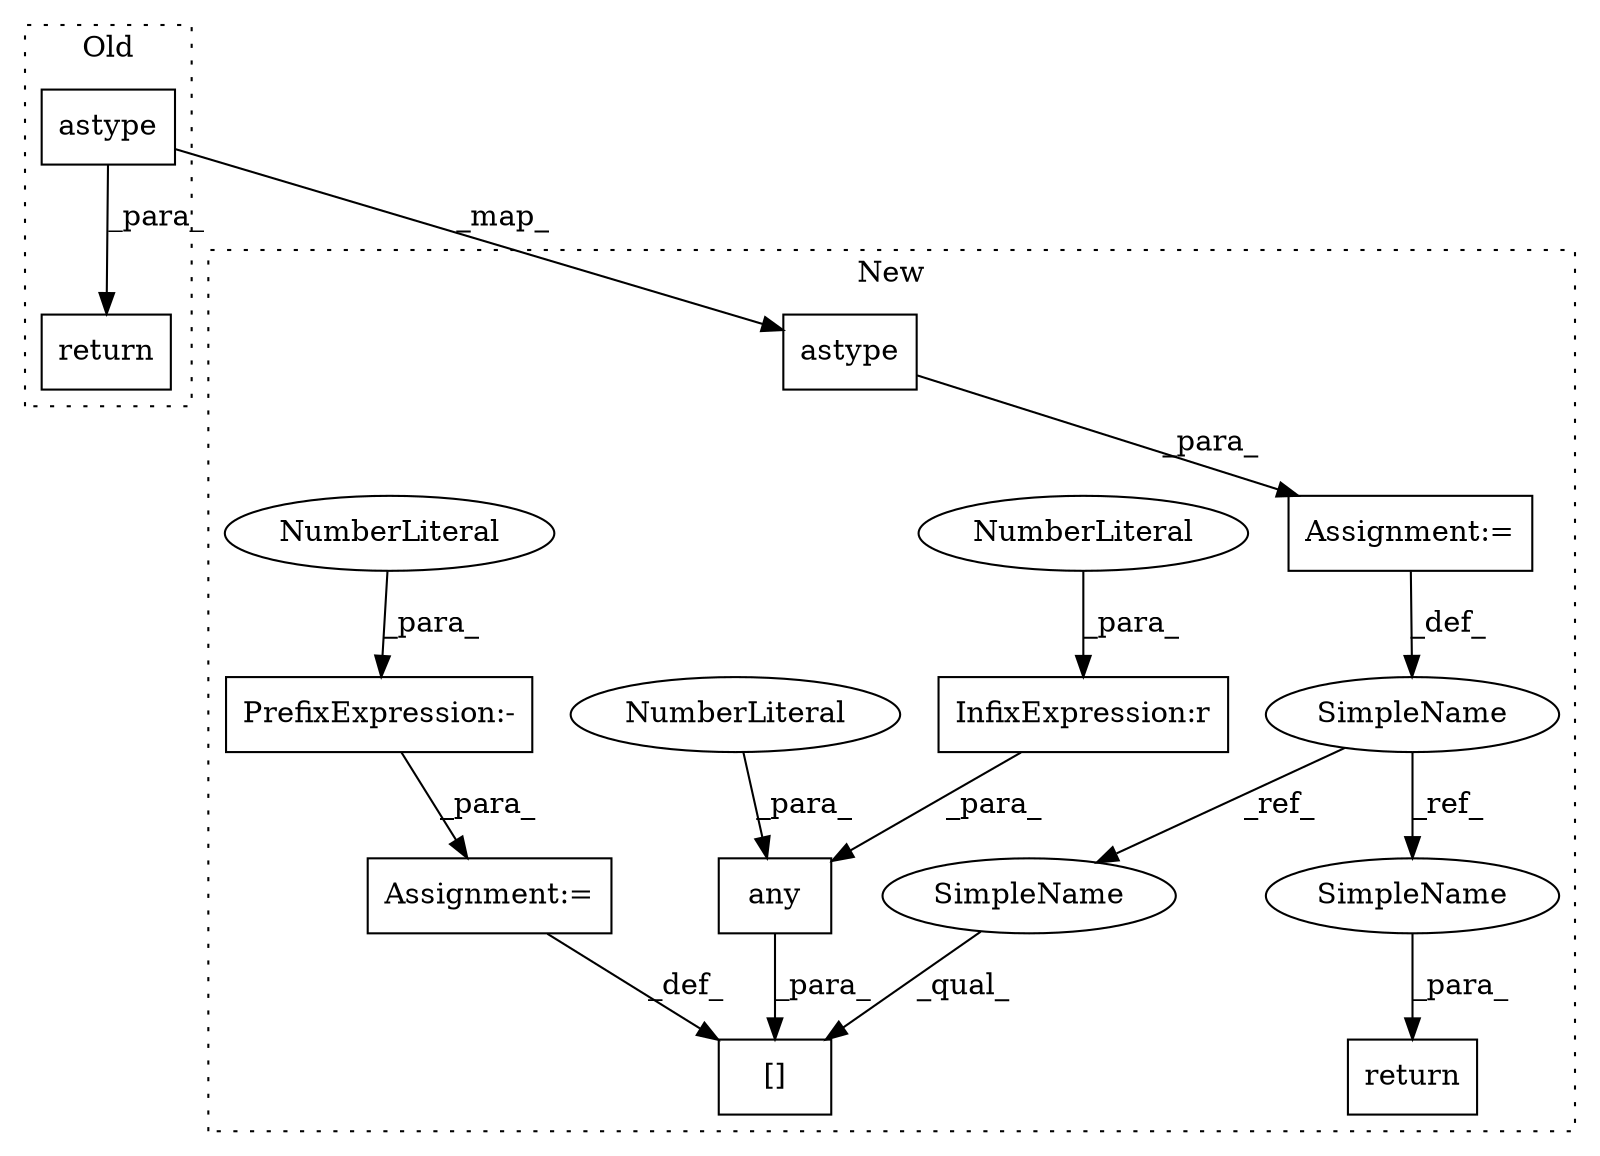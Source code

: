 digraph G {
subgraph cluster0 {
1 [label="astype" a="32" s="15296,15314" l="7,1" shape="box"];
4 [label="return" a="41" s="15256" l="7" shape="box"];
label = "Old";
style="dotted";
}
subgraph cluster1 {
2 [label="astype" a="32" s="15462,15480" l="7,1" shape="box"];
3 [label="Assignment:=" a="7" s="15428" l="1" shape="box"];
5 [label="return" a="41" s="15547" l="7" shape="box"];
6 [label="[]" a="2" s="15487,15535" l="18,1" shape="box"];
7 [label="InfixExpression:r" a="27" s="15528" l="3" shape="box"];
8 [label="NumberLiteral" a="34" s="15531" l="1" shape="ellipse"];
9 [label="SimpleName" a="42" s="15411" l="17" shape="ellipse"];
10 [label="Assignment:=" a="7" s="15536" l="1" shape="box"];
11 [label="any" a="32" s="15511,15534" l="4,1" shape="box"];
12 [label="NumberLiteral" a="34" s="15533" l="1" shape="ellipse"];
13 [label="PrefixExpression:-" a="38" s="15537" l="1" shape="box"];
14 [label="NumberLiteral" a="34" s="15538" l="3" shape="ellipse"];
15 [label="SimpleName" a="42" s="15487" l="17" shape="ellipse"];
16 [label="SimpleName" a="42" s="15554" l="17" shape="ellipse"];
label = "New";
style="dotted";
}
1 -> 4 [label="_para_"];
1 -> 2 [label="_map_"];
2 -> 3 [label="_para_"];
3 -> 9 [label="_def_"];
7 -> 11 [label="_para_"];
8 -> 7 [label="_para_"];
9 -> 15 [label="_ref_"];
9 -> 16 [label="_ref_"];
10 -> 6 [label="_def_"];
11 -> 6 [label="_para_"];
12 -> 11 [label="_para_"];
13 -> 10 [label="_para_"];
14 -> 13 [label="_para_"];
15 -> 6 [label="_qual_"];
16 -> 5 [label="_para_"];
}